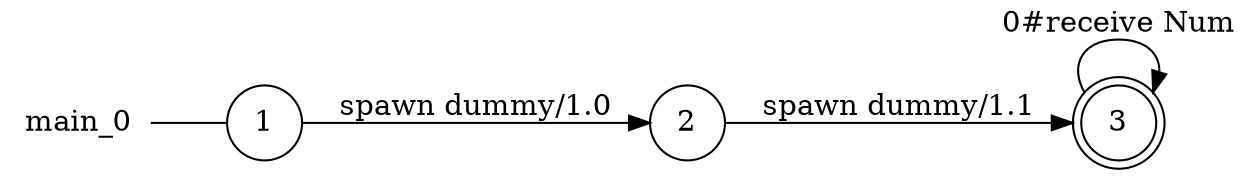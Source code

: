 digraph main_0 {
	rankdir="LR";
	n_0 [label="main_0", shape="plaintext"];
	n_1 [id="1", shape=circle, label="1"];
	n_0 -> n_1 [arrowhead=none];
	n_2 [id="2", shape=circle, label="2"];
	n_3 [id="3", shape=doublecircle, label="3"];

	n_2 -> n_3 [id="[$e|4]", label="spawn dummy/1.1"];
	n_1 -> n_2 [id="[$e|0]", label="spawn dummy/1.0"];
	n_3 -> n_3 [id="[$e|2]", label="0#receive Num"];
}
